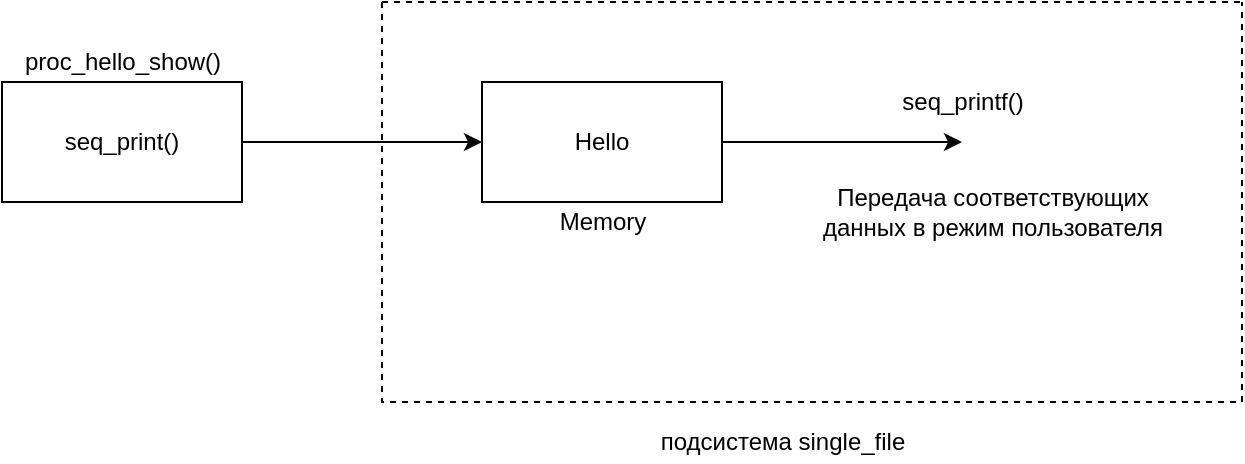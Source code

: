 <mxfile version="14.9.6" type="device"><diagram id="VMLROd95qOuWIRBBun4e" name="Страница 1"><mxGraphModel dx="1024" dy="592" grid="1" gridSize="10" guides="1" tooltips="1" connect="1" arrows="1" fold="1" page="1" pageScale="1" pageWidth="2000" pageHeight="7500" math="0" shadow="0"><root><mxCell id="0"/><mxCell id="1" parent="0"/><mxCell id="jLcV6JOim2iGeqFvoKpn-3" style="edgeStyle=orthogonalEdgeStyle;rounded=0;orthogonalLoop=1;jettySize=auto;html=1;" edge="1" parent="1" source="jLcV6JOim2iGeqFvoKpn-1" target="jLcV6JOim2iGeqFvoKpn-2"><mxGeometry relative="1" as="geometry"/></mxCell><mxCell id="jLcV6JOim2iGeqFvoKpn-1" value="seq_print()" style="rounded=0;whiteSpace=wrap;html=1;" vertex="1" parent="1"><mxGeometry x="40" y="80" width="120" height="60" as="geometry"/></mxCell><mxCell id="jLcV6JOim2iGeqFvoKpn-7" style="edgeStyle=orthogonalEdgeStyle;rounded=0;orthogonalLoop=1;jettySize=auto;html=1;" edge="1" parent="1" source="jLcV6JOim2iGeqFvoKpn-2"><mxGeometry relative="1" as="geometry"><mxPoint x="520" y="110" as="targetPoint"/></mxGeometry></mxCell><mxCell id="jLcV6JOim2iGeqFvoKpn-2" value="Hello" style="rounded=0;whiteSpace=wrap;html=1;" vertex="1" parent="1"><mxGeometry x="280" y="80" width="120" height="60" as="geometry"/></mxCell><mxCell id="jLcV6JOim2iGeqFvoKpn-4" value="Memory" style="text;html=1;align=center;verticalAlign=middle;resizable=0;points=[];autosize=1;strokeColor=none;" vertex="1" parent="1"><mxGeometry x="310" y="140" width="60" height="20" as="geometry"/></mxCell><mxCell id="jLcV6JOim2iGeqFvoKpn-5" value="proc_hello_show()" style="text;html=1;align=center;verticalAlign=middle;resizable=0;points=[];autosize=1;strokeColor=none;" vertex="1" parent="1"><mxGeometry x="45" y="60" width="110" height="20" as="geometry"/></mxCell><mxCell id="jLcV6JOim2iGeqFvoKpn-6" value="seq_printf()" style="text;html=1;align=center;verticalAlign=middle;resizable=0;points=[];autosize=1;strokeColor=none;" vertex="1" parent="1"><mxGeometry x="480" y="80" width="80" height="20" as="geometry"/></mxCell><mxCell id="jLcV6JOim2iGeqFvoKpn-8" value="Передача соответствующих &lt;br&gt;данных в режим пользователя" style="text;html=1;align=center;verticalAlign=middle;resizable=0;points=[];autosize=1;strokeColor=none;" vertex="1" parent="1"><mxGeometry x="440" y="130" width="190" height="30" as="geometry"/></mxCell><mxCell id="jLcV6JOim2iGeqFvoKpn-9" value="" style="swimlane;startSize=0;dashed=1;" vertex="1" parent="1"><mxGeometry x="230" y="40" width="430" height="200" as="geometry"/></mxCell><mxCell id="jLcV6JOim2iGeqFvoKpn-10" value="подсистема single_file" style="text;html=1;align=center;verticalAlign=middle;resizable=0;points=[];autosize=1;strokeColor=none;" vertex="1" parent="1"><mxGeometry x="360" y="250" width="140" height="20" as="geometry"/></mxCell></root></mxGraphModel></diagram></mxfile>